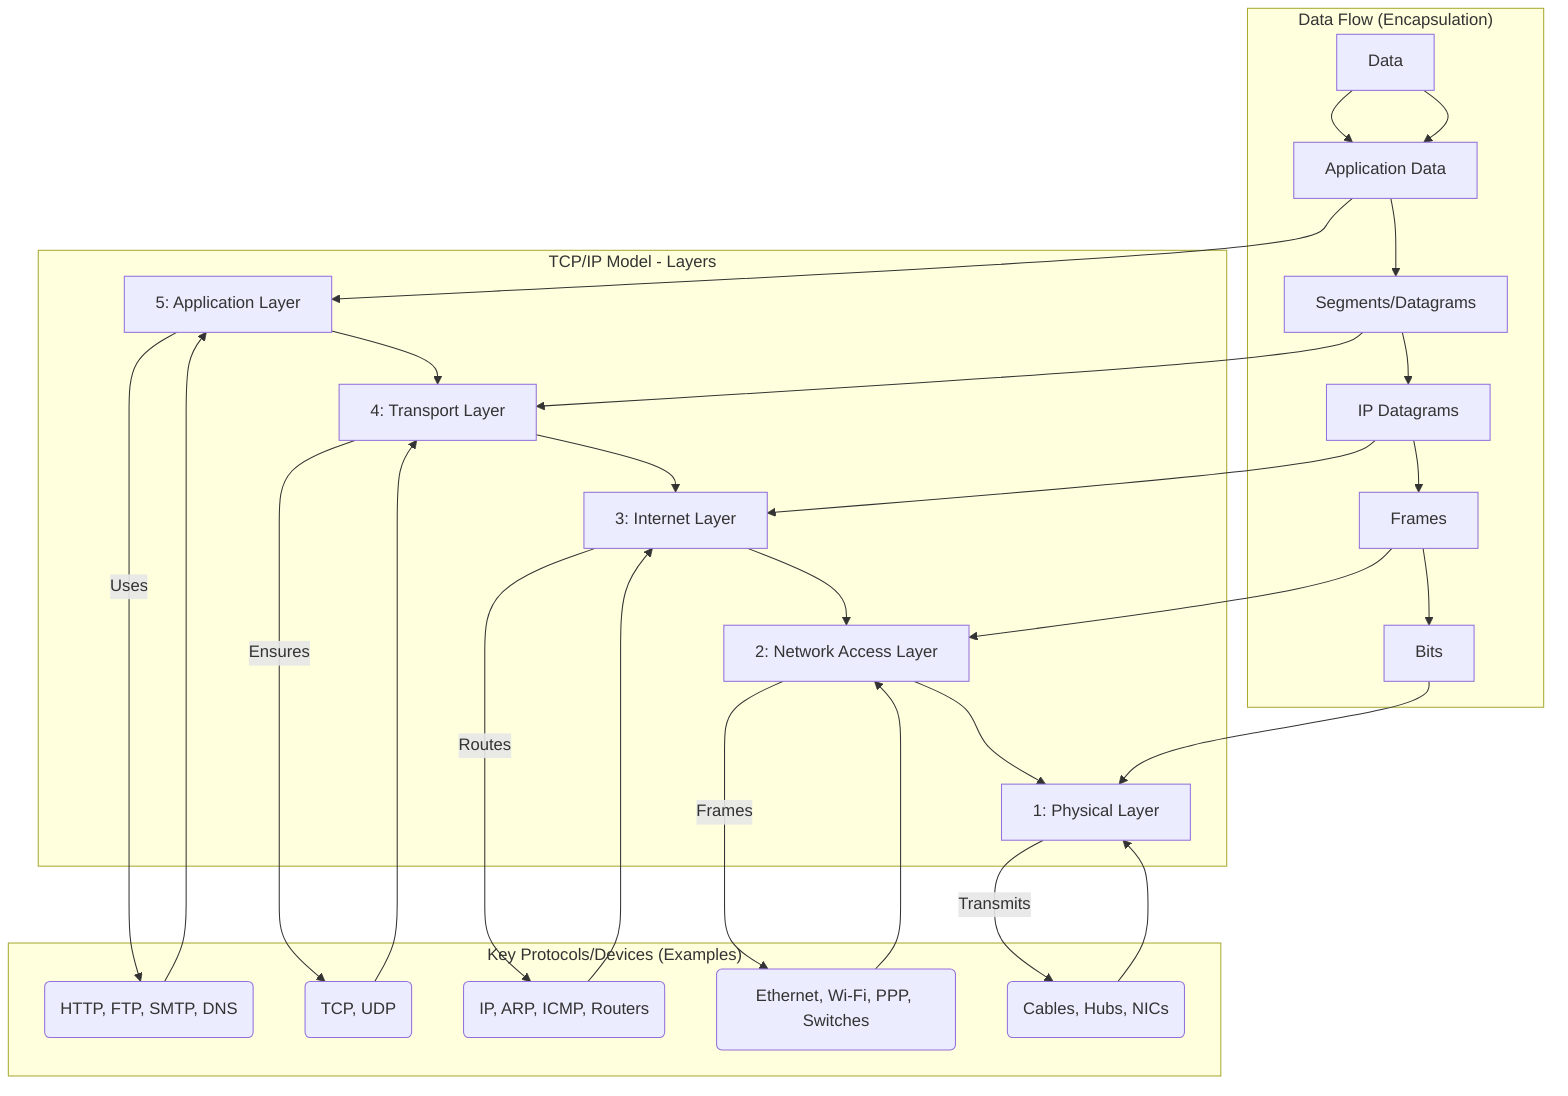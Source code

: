 graph TD
    subgraph "TCP/IP Model - Layers"
        A[5: Application Layer] --> B[4: Transport Layer]
        B --> C[3: Internet Layer]
        C --> D[2: Network Access Layer]
        D --> E[1: Physical Layer]
    end

    subgraph "Data Flow (Encapsulation)"
        F[Data] --> G[Application Data]
        G --> H[Segments/Datagrams]
        H --> I[IP Datagrams]
        I --> J[Frames]
        J --> K[Bits]
    end

    subgraph "Key Protocols/Devices (Examples)"
        L(HTTP, FTP, SMTP, DNS) --> A
        M(TCP, UDP) --> B
        N(IP, ARP, ICMP, Routers) --> C
        O(Ethernet, Wi-Fi, PPP, Switches) --> D
        P(Cables, Hubs, NICs) --> E
    end

    A -- "Uses" --> L
    B -- "Ensures" --> M
    C -- "Routes" --> N
    D -- "Frames" --> O
    E -- "Transmits" --> P

    F --> G
    G --> A
    H --> B
    I --> C
    J --> D
    K --> E